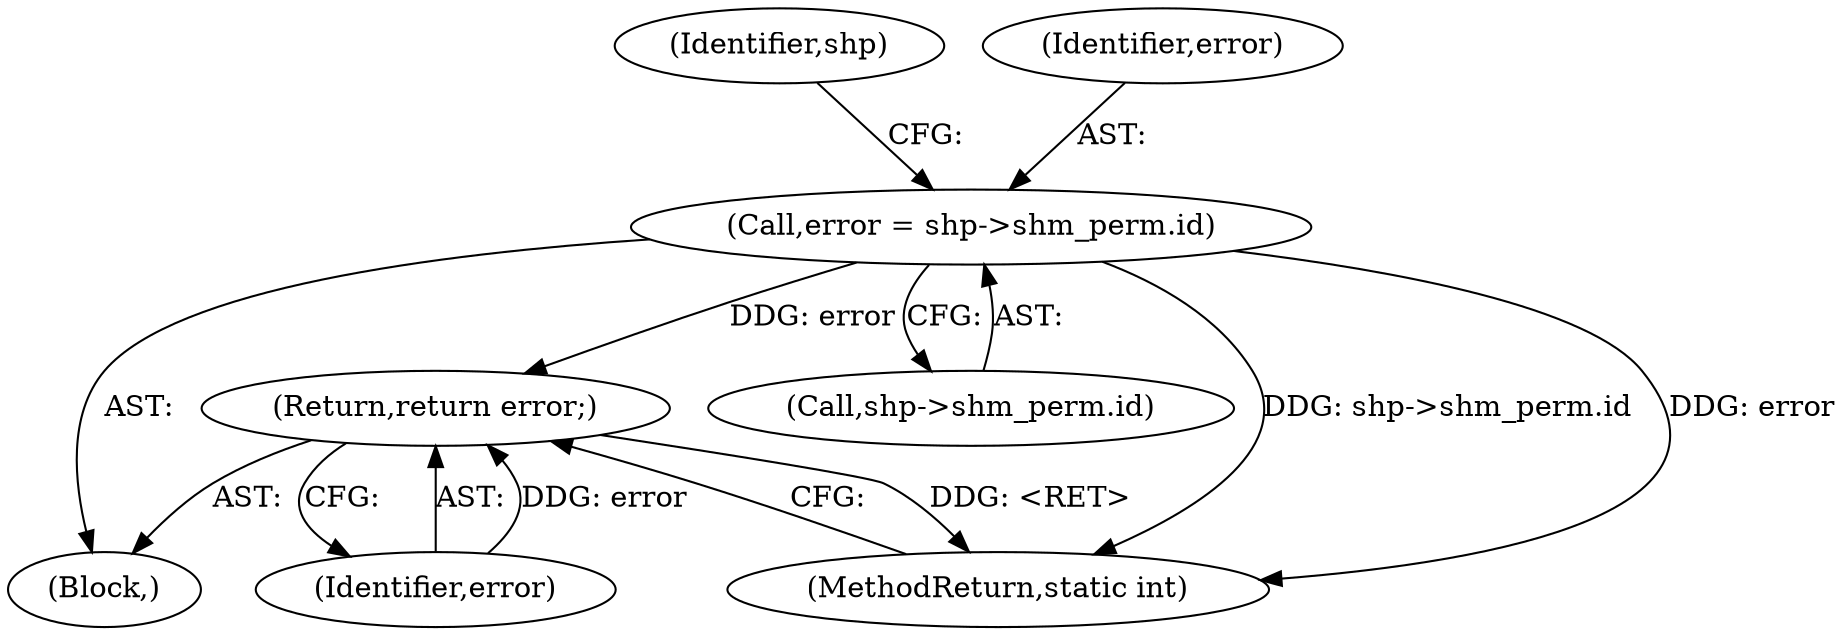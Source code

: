 digraph "0_linux_b9a532277938798b53178d5a66af6e2915cb27cf_0@pointer" {
"1000420" [label="(Call,error = shp->shm_perm.id)"];
"1000433" [label="(Return,return error;)"];
"1000434" [label="(Identifier,error)"];
"1000106" [label="(Block,)"];
"1000422" [label="(Call,shp->shm_perm.id)"];
"1000433" [label="(Return,return error;)"];
"1000456" [label="(MethodReturn,static int)"];
"1000420" [label="(Call,error = shp->shm_perm.id)"];
"1000430" [label="(Identifier,shp)"];
"1000421" [label="(Identifier,error)"];
"1000420" -> "1000106"  [label="AST: "];
"1000420" -> "1000422"  [label="CFG: "];
"1000421" -> "1000420"  [label="AST: "];
"1000422" -> "1000420"  [label="AST: "];
"1000430" -> "1000420"  [label="CFG: "];
"1000420" -> "1000456"  [label="DDG: shp->shm_perm.id"];
"1000420" -> "1000456"  [label="DDG: error"];
"1000420" -> "1000433"  [label="DDG: error"];
"1000433" -> "1000106"  [label="AST: "];
"1000433" -> "1000434"  [label="CFG: "];
"1000434" -> "1000433"  [label="AST: "];
"1000456" -> "1000433"  [label="CFG: "];
"1000433" -> "1000456"  [label="DDG: <RET>"];
"1000434" -> "1000433"  [label="DDG: error"];
}
